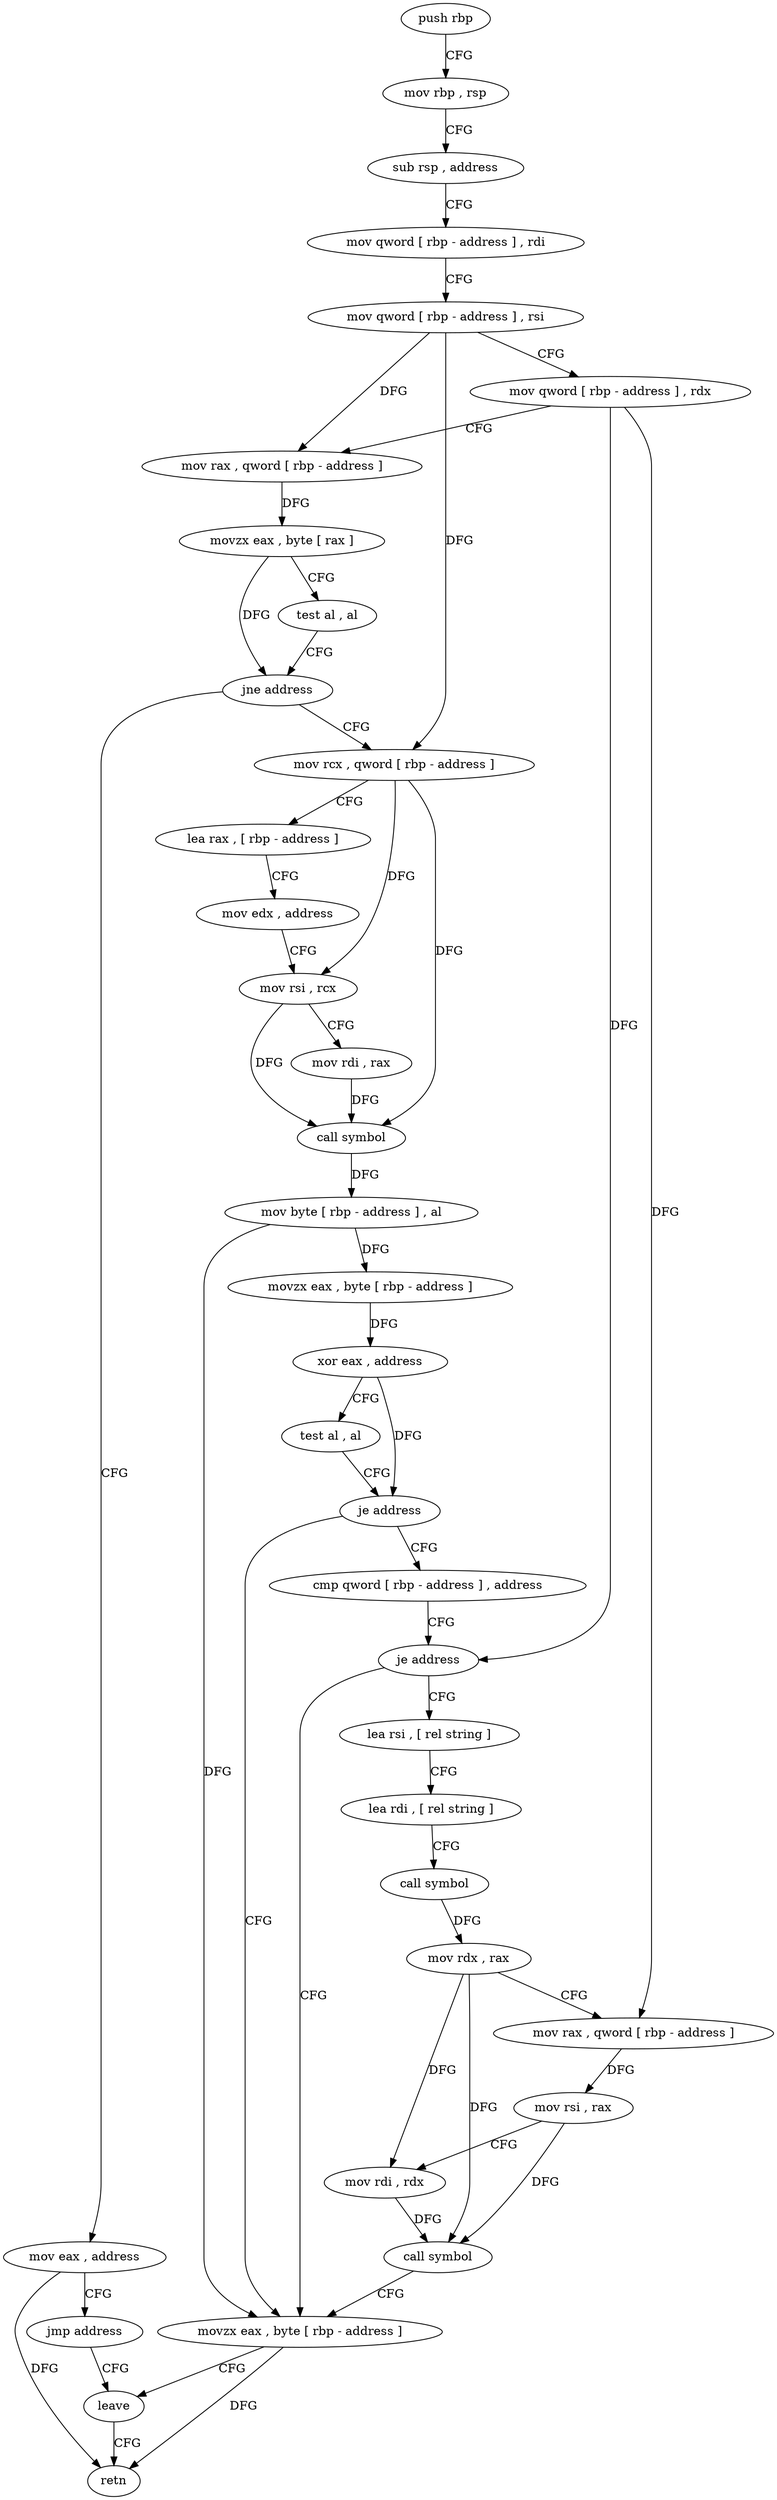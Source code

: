 digraph "func" {
"180616" [label = "push rbp" ]
"180617" [label = "mov rbp , rsp" ]
"180620" [label = "sub rsp , address" ]
"180624" [label = "mov qword [ rbp - address ] , rdi" ]
"180628" [label = "mov qword [ rbp - address ] , rsi" ]
"180632" [label = "mov qword [ rbp - address ] , rdx" ]
"180636" [label = "mov rax , qword [ rbp - address ]" ]
"180640" [label = "movzx eax , byte [ rax ]" ]
"180643" [label = "test al , al" ]
"180645" [label = "jne address" ]
"180654" [label = "mov rcx , qword [ rbp - address ]" ]
"180647" [label = "mov eax , address" ]
"180658" [label = "lea rax , [ rbp - address ]" ]
"180662" [label = "mov edx , address" ]
"180667" [label = "mov rsi , rcx" ]
"180670" [label = "mov rdi , rax" ]
"180673" [label = "call symbol" ]
"180678" [label = "mov byte [ rbp - address ] , al" ]
"180681" [label = "movzx eax , byte [ rbp - address ]" ]
"180685" [label = "xor eax , address" ]
"180688" [label = "test al , al" ]
"180690" [label = "je address" ]
"180736" [label = "movzx eax , byte [ rbp - address ]" ]
"180692" [label = "cmp qword [ rbp - address ] , address" ]
"180652" [label = "jmp address" ]
"180740" [label = "leave" ]
"180697" [label = "je address" ]
"180699" [label = "lea rsi , [ rel string ]" ]
"180741" [label = "retn" ]
"180706" [label = "lea rdi , [ rel string ]" ]
"180713" [label = "call symbol" ]
"180718" [label = "mov rdx , rax" ]
"180721" [label = "mov rax , qword [ rbp - address ]" ]
"180725" [label = "mov rsi , rax" ]
"180728" [label = "mov rdi , rdx" ]
"180731" [label = "call symbol" ]
"180616" -> "180617" [ label = "CFG" ]
"180617" -> "180620" [ label = "CFG" ]
"180620" -> "180624" [ label = "CFG" ]
"180624" -> "180628" [ label = "CFG" ]
"180628" -> "180632" [ label = "CFG" ]
"180628" -> "180636" [ label = "DFG" ]
"180628" -> "180654" [ label = "DFG" ]
"180632" -> "180636" [ label = "CFG" ]
"180632" -> "180697" [ label = "DFG" ]
"180632" -> "180721" [ label = "DFG" ]
"180636" -> "180640" [ label = "DFG" ]
"180640" -> "180643" [ label = "CFG" ]
"180640" -> "180645" [ label = "DFG" ]
"180643" -> "180645" [ label = "CFG" ]
"180645" -> "180654" [ label = "CFG" ]
"180645" -> "180647" [ label = "CFG" ]
"180654" -> "180658" [ label = "CFG" ]
"180654" -> "180667" [ label = "DFG" ]
"180654" -> "180673" [ label = "DFG" ]
"180647" -> "180652" [ label = "CFG" ]
"180647" -> "180741" [ label = "DFG" ]
"180658" -> "180662" [ label = "CFG" ]
"180662" -> "180667" [ label = "CFG" ]
"180667" -> "180670" [ label = "CFG" ]
"180667" -> "180673" [ label = "DFG" ]
"180670" -> "180673" [ label = "DFG" ]
"180673" -> "180678" [ label = "DFG" ]
"180678" -> "180681" [ label = "DFG" ]
"180678" -> "180736" [ label = "DFG" ]
"180681" -> "180685" [ label = "DFG" ]
"180685" -> "180688" [ label = "CFG" ]
"180685" -> "180690" [ label = "DFG" ]
"180688" -> "180690" [ label = "CFG" ]
"180690" -> "180736" [ label = "CFG" ]
"180690" -> "180692" [ label = "CFG" ]
"180736" -> "180740" [ label = "CFG" ]
"180736" -> "180741" [ label = "DFG" ]
"180692" -> "180697" [ label = "CFG" ]
"180652" -> "180740" [ label = "CFG" ]
"180740" -> "180741" [ label = "CFG" ]
"180697" -> "180736" [ label = "CFG" ]
"180697" -> "180699" [ label = "CFG" ]
"180699" -> "180706" [ label = "CFG" ]
"180706" -> "180713" [ label = "CFG" ]
"180713" -> "180718" [ label = "DFG" ]
"180718" -> "180721" [ label = "CFG" ]
"180718" -> "180728" [ label = "DFG" ]
"180718" -> "180731" [ label = "DFG" ]
"180721" -> "180725" [ label = "DFG" ]
"180725" -> "180728" [ label = "CFG" ]
"180725" -> "180731" [ label = "DFG" ]
"180728" -> "180731" [ label = "DFG" ]
"180731" -> "180736" [ label = "CFG" ]
}
